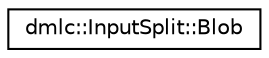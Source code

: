 digraph "Graphical Class Hierarchy"
{
 // LATEX_PDF_SIZE
  edge [fontname="Helvetica",fontsize="10",labelfontname="Helvetica",labelfontsize="10"];
  node [fontname="Helvetica",fontsize="10",shape=record];
  rankdir="LR";
  Node0 [label="dmlc::InputSplit::Blob",height=0.2,width=0.4,color="black", fillcolor="white", style="filled",URL="$structdmlc_1_1InputSplit_1_1Blob.html",tooltip="a blob of memory region"];
}
